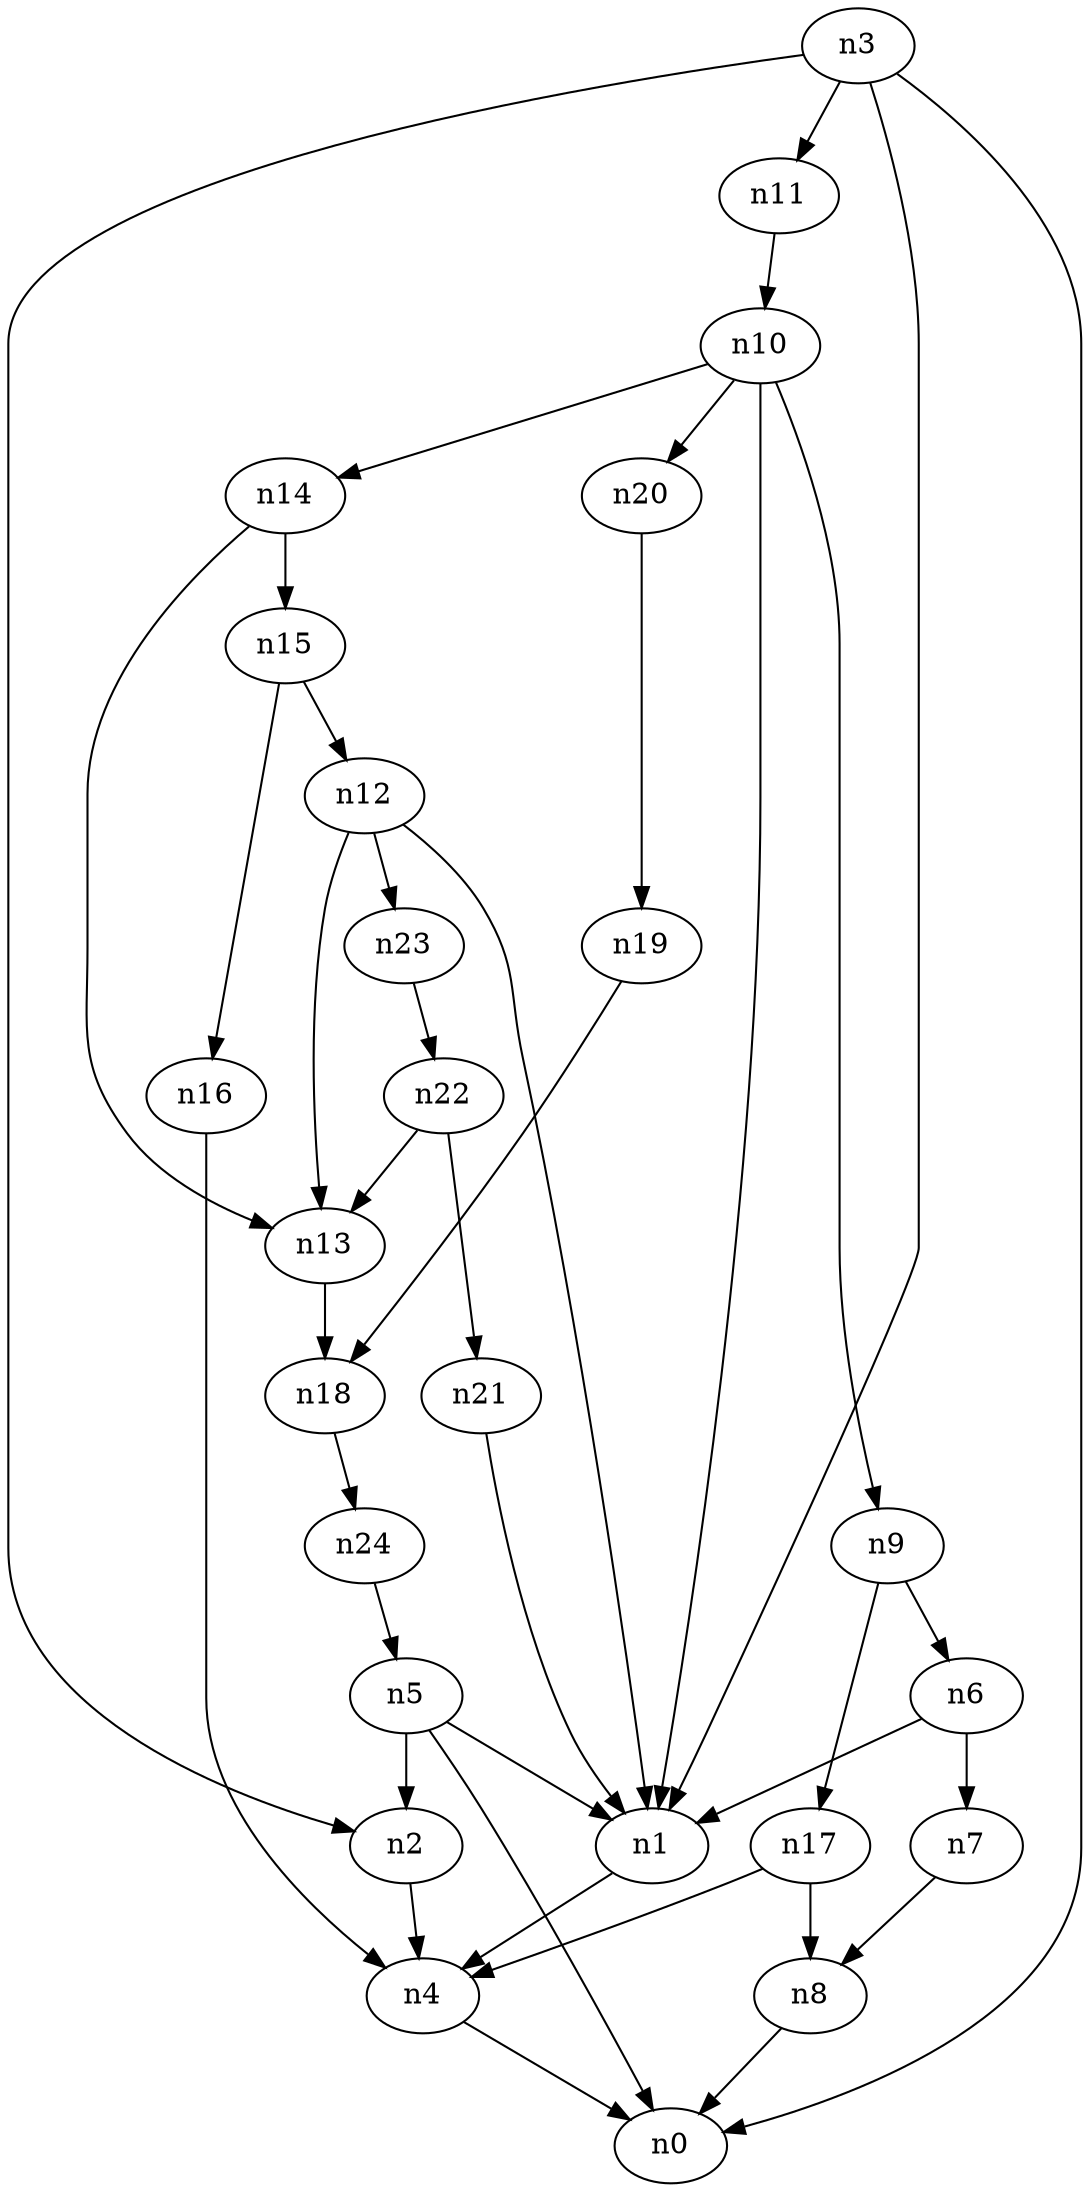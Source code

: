 digraph G {
	n1 -> n4	 [_graphml_id=e4];
	n2 -> n4	 [_graphml_id=e7];
	n3 -> n0	 [_graphml_id=e0];
	n3 -> n1	 [_graphml_id=e3];
	n3 -> n2	 [_graphml_id=e6];
	n3 -> n11	 [_graphml_id=e16];
	n4 -> n0	 [_graphml_id=e1];
	n5 -> n0	 [_graphml_id=e2];
	n5 -> n1	 [_graphml_id=e5];
	n5 -> n2	 [_graphml_id=e8];
	n6 -> n1	 [_graphml_id=e9];
	n6 -> n7	 [_graphml_id=e10];
	n7 -> n8	 [_graphml_id=e11];
	n8 -> n0	 [_graphml_id=e12];
	n9 -> n6	 [_graphml_id=e13];
	n9 -> n17	 [_graphml_id=e26];
	n10 -> n1	 [_graphml_id=e15];
	n10 -> n9	 [_graphml_id=e14];
	n10 -> n14	 [_graphml_id=e21];
	n10 -> n20	 [_graphml_id=e31];
	n11 -> n10	 [_graphml_id=e17];
	n12 -> n1	 [_graphml_id=e18];
	n12 -> n13	 [_graphml_id=e19];
	n12 -> n23	 [_graphml_id=e35];
	n13 -> n18	 [_graphml_id=e28];
	n14 -> n13	 [_graphml_id=e20];
	n14 -> n15	 [_graphml_id=e37];
	n15 -> n12	 [_graphml_id=e22];
	n15 -> n16	 [_graphml_id=e23];
	n16 -> n4	 [_graphml_id=e24];
	n17 -> n4	 [_graphml_id=e27];
	n17 -> n8	 [_graphml_id=e25];
	n18 -> n24	 [_graphml_id=e39];
	n19 -> n18	 [_graphml_id=e29];
	n20 -> n19	 [_graphml_id=e30];
	n21 -> n1	 [_graphml_id=e32];
	n22 -> n13	 [_graphml_id=e34];
	n22 -> n21	 [_graphml_id=e33];
	n23 -> n22	 [_graphml_id=e36];
	n24 -> n5	 [_graphml_id=e38];
}

